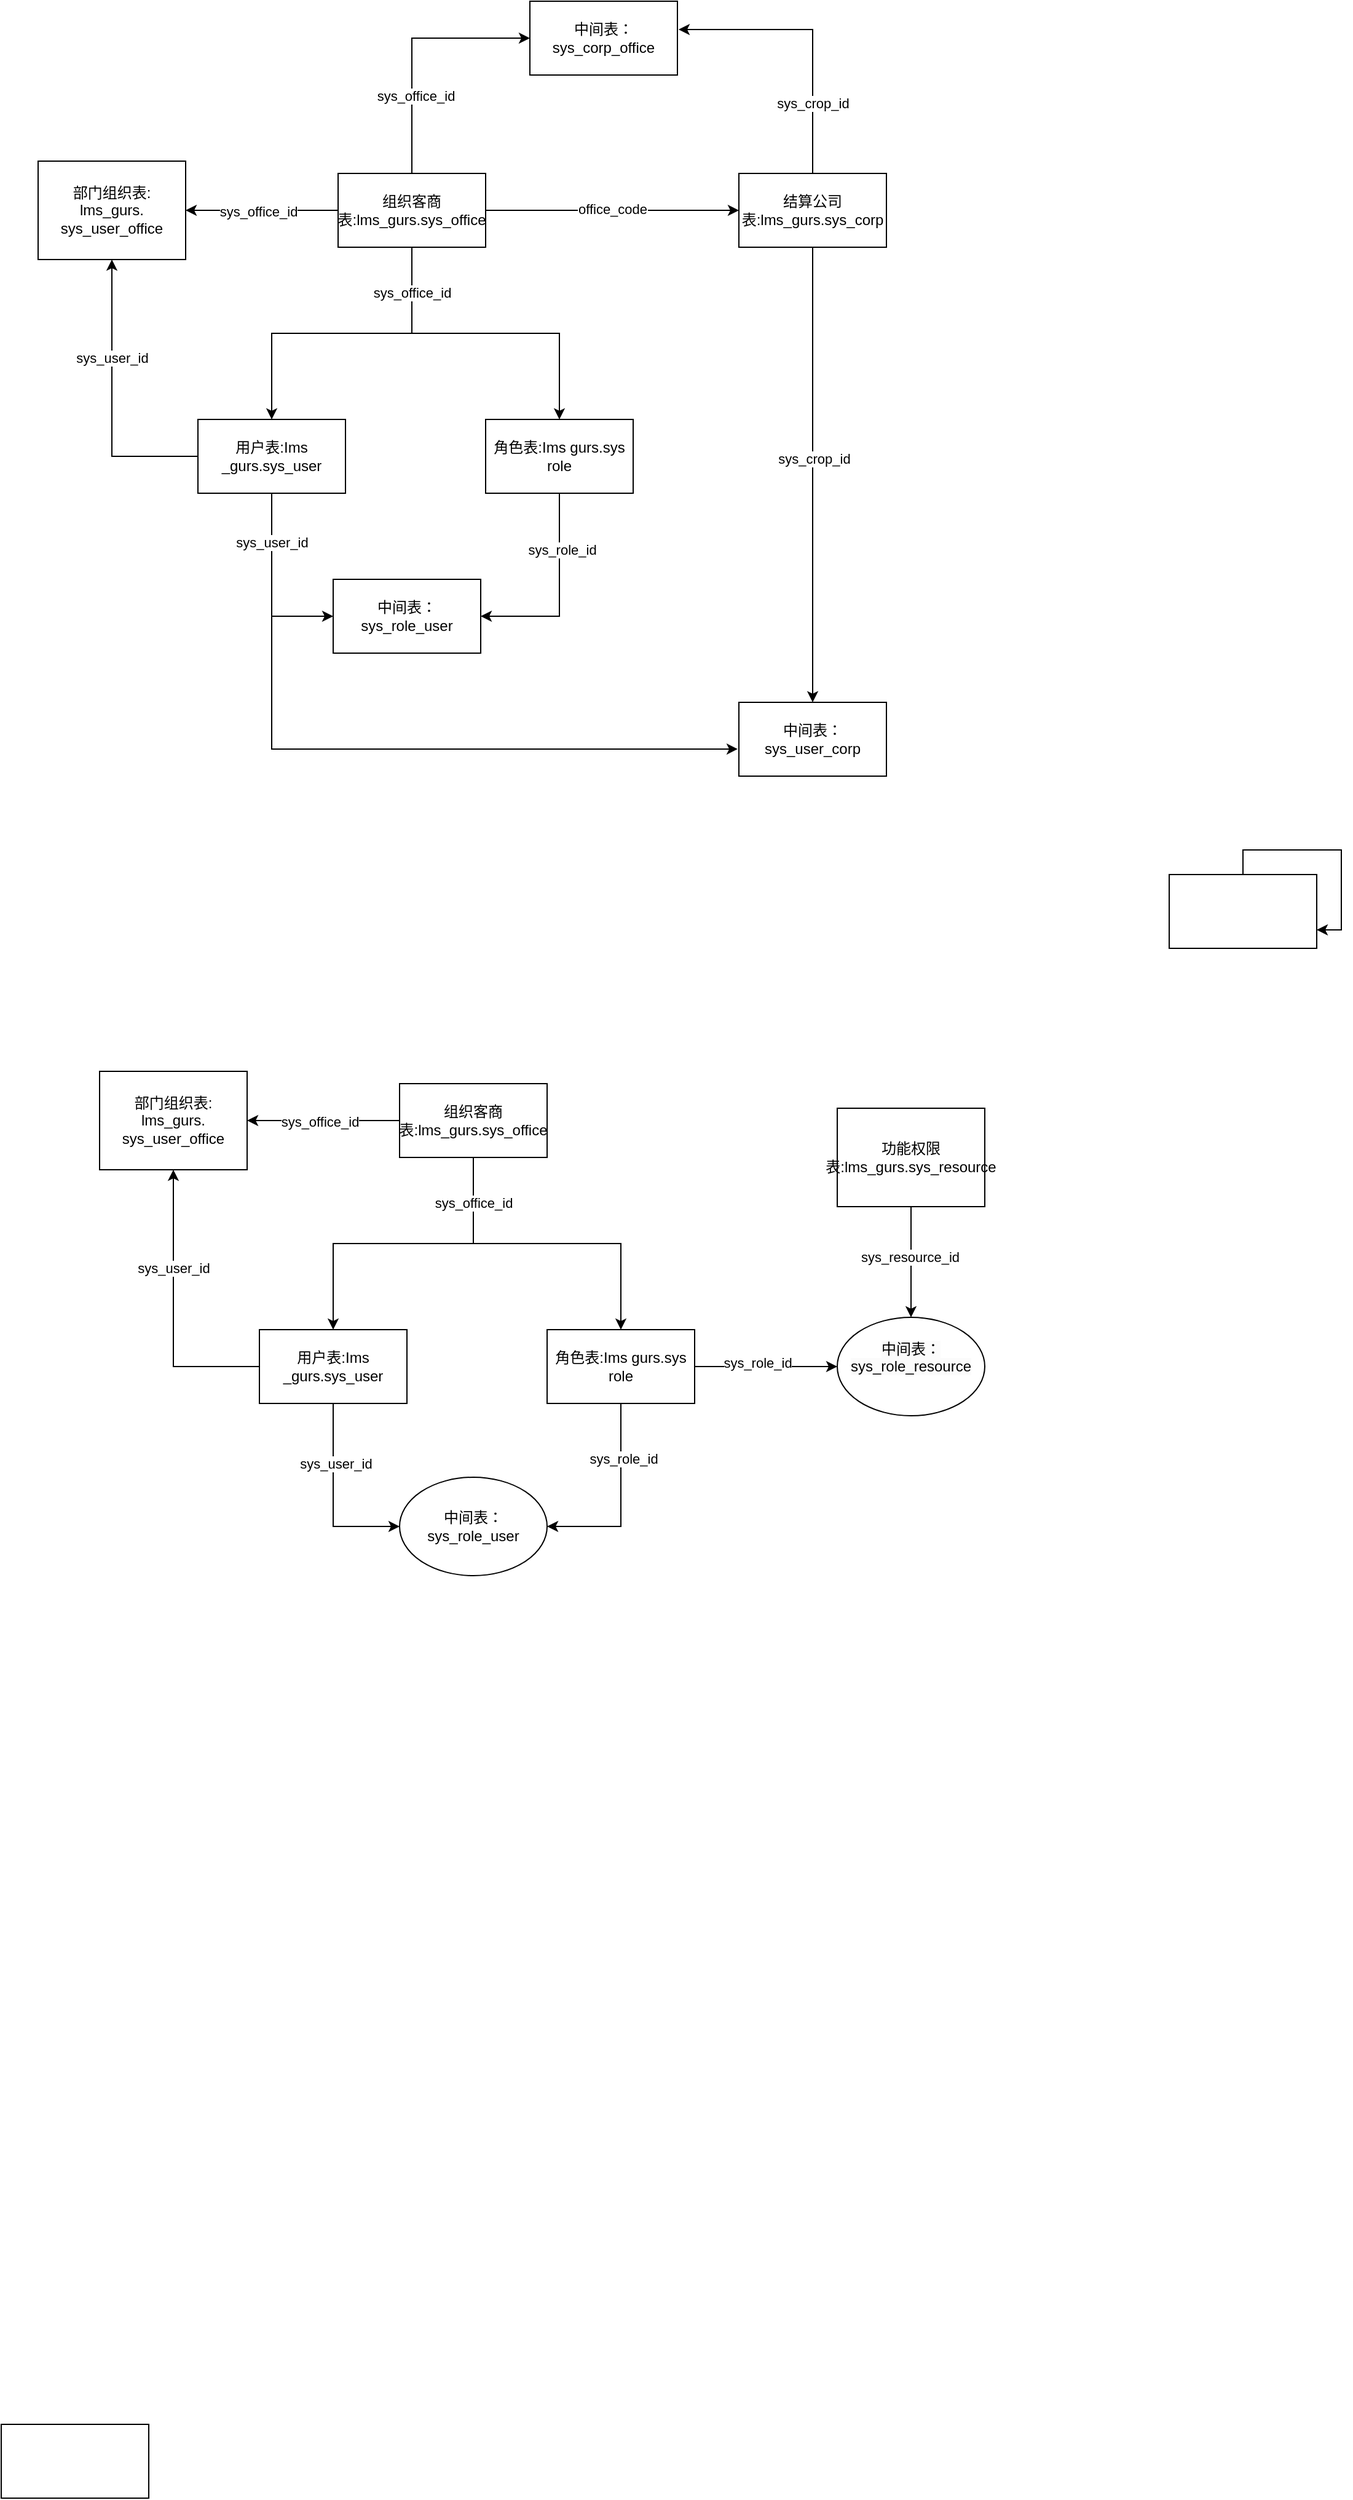 <mxfile version="21.5.2" type="github">
  <diagram name="第 1 页" id="4ew8PZEPK3dJcaRwwEB-">
    <mxGraphModel dx="959" dy="788" grid="1" gridSize="10" guides="1" tooltips="1" connect="1" arrows="1" fold="1" page="1" pageScale="1" pageWidth="827" pageHeight="1169" math="0" shadow="0">
      <root>
        <mxCell id="0" />
        <mxCell id="1" parent="0" />
        <mxCell id="svaLUTiNvap9th_CAUCk-18" style="edgeStyle=orthogonalEdgeStyle;rounded=0;orthogonalLoop=1;jettySize=auto;html=1;entryX=0.5;entryY=1;entryDx=0;entryDy=0;" parent="1" source="svaLUTiNvap9th_CAUCk-1" target="svaLUTiNvap9th_CAUCk-15" edge="1">
          <mxGeometry relative="1" as="geometry" />
        </mxCell>
        <mxCell id="svaLUTiNvap9th_CAUCk-19" value="sys_user_id" style="edgeLabel;html=1;align=center;verticalAlign=middle;resizable=0;points=[];" parent="svaLUTiNvap9th_CAUCk-18" vertex="1" connectable="0">
          <mxGeometry x="0.304" relative="1" as="geometry">
            <mxPoint as="offset" />
          </mxGeometry>
        </mxCell>
        <mxCell id="svaLUTiNvap9th_CAUCk-21" style="edgeStyle=orthogonalEdgeStyle;rounded=0;orthogonalLoop=1;jettySize=auto;html=1;exitX=0.5;exitY=1;exitDx=0;exitDy=0;entryX=0;entryY=0.5;entryDx=0;entryDy=0;" parent="1" source="svaLUTiNvap9th_CAUCk-1" target="svaLUTiNvap9th_CAUCk-20" edge="1">
          <mxGeometry relative="1" as="geometry" />
        </mxCell>
        <mxCell id="svaLUTiNvap9th_CAUCk-42" style="edgeStyle=orthogonalEdgeStyle;rounded=0;orthogonalLoop=1;jettySize=auto;html=1;exitX=0.5;exitY=1;exitDx=0;exitDy=0;entryX=-0.008;entryY=0.633;entryDx=0;entryDy=0;entryPerimeter=0;" parent="1" source="svaLUTiNvap9th_CAUCk-1" target="svaLUTiNvap9th_CAUCk-41" edge="1">
          <mxGeometry relative="1" as="geometry" />
        </mxCell>
        <mxCell id="svaLUTiNvap9th_CAUCk-43" value="sys_user_id" style="edgeLabel;html=1;align=center;verticalAlign=middle;resizable=0;points=[];" parent="svaLUTiNvap9th_CAUCk-42" vertex="1" connectable="0">
          <mxGeometry x="-0.864" relative="1" as="geometry">
            <mxPoint as="offset" />
          </mxGeometry>
        </mxCell>
        <mxCell id="svaLUTiNvap9th_CAUCk-1" value="用户表:Ims _gurs.sys_user" style="rounded=0;whiteSpace=wrap;html=1;" parent="1" vertex="1">
          <mxGeometry x="180" y="410" width="120" height="60" as="geometry" />
        </mxCell>
        <mxCell id="svaLUTiNvap9th_CAUCk-22" style="edgeStyle=orthogonalEdgeStyle;rounded=0;orthogonalLoop=1;jettySize=auto;html=1;exitX=0.5;exitY=1;exitDx=0;exitDy=0;entryX=1;entryY=0.5;entryDx=0;entryDy=0;" parent="1" source="svaLUTiNvap9th_CAUCk-2" target="svaLUTiNvap9th_CAUCk-20" edge="1">
          <mxGeometry relative="1" as="geometry" />
        </mxCell>
        <mxCell id="svaLUTiNvap9th_CAUCk-24" value="sys_role_id" style="edgeLabel;html=1;align=center;verticalAlign=middle;resizable=0;points=[];" parent="svaLUTiNvap9th_CAUCk-22" vertex="1" connectable="0">
          <mxGeometry x="-0.439" y="2" relative="1" as="geometry">
            <mxPoint as="offset" />
          </mxGeometry>
        </mxCell>
        <mxCell id="svaLUTiNvap9th_CAUCk-2" value="角色表:Ims gurs.sys role" style="rounded=0;whiteSpace=wrap;html=1;" parent="1" vertex="1">
          <mxGeometry x="414" y="410" width="120" height="60" as="geometry" />
        </mxCell>
        <mxCell id="svaLUTiNvap9th_CAUCk-7" style="edgeStyle=orthogonalEdgeStyle;rounded=0;orthogonalLoop=1;jettySize=auto;html=1;exitX=0.5;exitY=1;exitDx=0;exitDy=0;entryX=0.5;entryY=0;entryDx=0;entryDy=0;" parent="1" source="svaLUTiNvap9th_CAUCk-5" target="svaLUTiNvap9th_CAUCk-2" edge="1">
          <mxGeometry relative="1" as="geometry" />
        </mxCell>
        <mxCell id="svaLUTiNvap9th_CAUCk-9" style="edgeStyle=orthogonalEdgeStyle;rounded=0;orthogonalLoop=1;jettySize=auto;html=1;exitX=0.5;exitY=1;exitDx=0;exitDy=0;entryX=0.5;entryY=0;entryDx=0;entryDy=0;" parent="1" source="svaLUTiNvap9th_CAUCk-5" target="svaLUTiNvap9th_CAUCk-1" edge="1">
          <mxGeometry relative="1" as="geometry" />
        </mxCell>
        <mxCell id="svaLUTiNvap9th_CAUCk-11" value="sys_office_id" style="edgeLabel;html=1;align=center;verticalAlign=middle;resizable=0;points=[];" parent="svaLUTiNvap9th_CAUCk-9" vertex="1" connectable="0">
          <mxGeometry x="-0.709" relative="1" as="geometry">
            <mxPoint as="offset" />
          </mxGeometry>
        </mxCell>
        <mxCell id="svaLUTiNvap9th_CAUCk-16" style="edgeStyle=orthogonalEdgeStyle;rounded=0;orthogonalLoop=1;jettySize=auto;html=1;exitX=0;exitY=0.5;exitDx=0;exitDy=0;entryX=1;entryY=0.5;entryDx=0;entryDy=0;" parent="1" source="svaLUTiNvap9th_CAUCk-5" target="svaLUTiNvap9th_CAUCk-15" edge="1">
          <mxGeometry relative="1" as="geometry" />
        </mxCell>
        <mxCell id="svaLUTiNvap9th_CAUCk-17" value="sys_office_id" style="edgeLabel;html=1;align=center;verticalAlign=middle;resizable=0;points=[];" parent="svaLUTiNvap9th_CAUCk-16" vertex="1" connectable="0">
          <mxGeometry x="0.048" y="1" relative="1" as="geometry">
            <mxPoint as="offset" />
          </mxGeometry>
        </mxCell>
        <mxCell id="svaLUTiNvap9th_CAUCk-47" style="edgeStyle=orthogonalEdgeStyle;rounded=0;orthogonalLoop=1;jettySize=auto;html=1;exitX=0.5;exitY=0;exitDx=0;exitDy=0;entryX=0;entryY=0.5;entryDx=0;entryDy=0;" parent="1" source="svaLUTiNvap9th_CAUCk-5" target="svaLUTiNvap9th_CAUCk-46" edge="1">
          <mxGeometry relative="1" as="geometry" />
        </mxCell>
        <mxCell id="svaLUTiNvap9th_CAUCk-52" value="sys_office_id" style="edgeLabel;html=1;align=center;verticalAlign=middle;resizable=0;points=[];" parent="svaLUTiNvap9th_CAUCk-47" vertex="1" connectable="0">
          <mxGeometry x="-0.388" y="-3" relative="1" as="geometry">
            <mxPoint as="offset" />
          </mxGeometry>
        </mxCell>
        <mxCell id="svaLUTiNvap9th_CAUCk-53" style="edgeStyle=orthogonalEdgeStyle;rounded=0;orthogonalLoop=1;jettySize=auto;html=1;exitX=1;exitY=0.5;exitDx=0;exitDy=0;entryX=0;entryY=0.5;entryDx=0;entryDy=0;" parent="1" source="svaLUTiNvap9th_CAUCk-5" target="svaLUTiNvap9th_CAUCk-38" edge="1">
          <mxGeometry relative="1" as="geometry" />
        </mxCell>
        <mxCell id="svaLUTiNvap9th_CAUCk-54" value="office_code" style="edgeLabel;html=1;align=center;verticalAlign=middle;resizable=0;points=[];" parent="svaLUTiNvap9th_CAUCk-53" vertex="1" connectable="0">
          <mxGeometry y="1" relative="1" as="geometry">
            <mxPoint as="offset" />
          </mxGeometry>
        </mxCell>
        <mxCell id="svaLUTiNvap9th_CAUCk-5" value="组织客商表:lms_gurs.sys_office" style="rounded=0;whiteSpace=wrap;html=1;" parent="1" vertex="1">
          <mxGeometry x="294" y="210" width="120" height="60" as="geometry" />
        </mxCell>
        <mxCell id="svaLUTiNvap9th_CAUCk-15" value="部门组织表:&lt;br&gt;lms_gurs.&lt;br&gt;sys_user_office" style="rounded=0;whiteSpace=wrap;html=1;" parent="1" vertex="1">
          <mxGeometry x="50" y="200" width="120" height="80" as="geometry" />
        </mxCell>
        <mxCell id="svaLUTiNvap9th_CAUCk-20" value="中间表：&lt;br&gt;sys_role_user" style="rounded=0;whiteSpace=wrap;html=1;" parent="1" vertex="1">
          <mxGeometry x="290" y="540" width="120" height="60" as="geometry" />
        </mxCell>
        <mxCell id="svaLUTiNvap9th_CAUCk-34" value="" style="rounded=0;whiteSpace=wrap;html=1;" parent="1" vertex="1">
          <mxGeometry x="20" y="2040" width="120" height="60" as="geometry" />
        </mxCell>
        <mxCell id="svaLUTiNvap9th_CAUCk-35" value="" style="rounded=0;whiteSpace=wrap;html=1;" parent="1" vertex="1">
          <mxGeometry x="970" y="780" width="120" height="60" as="geometry" />
        </mxCell>
        <mxCell id="svaLUTiNvap9th_CAUCk-36" style="edgeStyle=orthogonalEdgeStyle;rounded=0;orthogonalLoop=1;jettySize=auto;html=1;entryX=1;entryY=0.75;entryDx=0;entryDy=0;" parent="1" source="svaLUTiNvap9th_CAUCk-35" target="svaLUTiNvap9th_CAUCk-35" edge="1">
          <mxGeometry relative="1" as="geometry" />
        </mxCell>
        <mxCell id="svaLUTiNvap9th_CAUCk-44" style="edgeStyle=orthogonalEdgeStyle;rounded=0;orthogonalLoop=1;jettySize=auto;html=1;exitX=0.5;exitY=1;exitDx=0;exitDy=0;entryX=0.5;entryY=0;entryDx=0;entryDy=0;" parent="1" source="svaLUTiNvap9th_CAUCk-38" target="svaLUTiNvap9th_CAUCk-41" edge="1">
          <mxGeometry relative="1" as="geometry" />
        </mxCell>
        <mxCell id="svaLUTiNvap9th_CAUCk-45" value="sys_crop_id" style="edgeLabel;html=1;align=center;verticalAlign=middle;resizable=0;points=[];" parent="svaLUTiNvap9th_CAUCk-44" vertex="1" connectable="0">
          <mxGeometry x="-0.07" y="1" relative="1" as="geometry">
            <mxPoint as="offset" />
          </mxGeometry>
        </mxCell>
        <mxCell id="svaLUTiNvap9th_CAUCk-50" style="edgeStyle=orthogonalEdgeStyle;rounded=0;orthogonalLoop=1;jettySize=auto;html=1;exitX=0.5;exitY=0;exitDx=0;exitDy=0;entryX=1.008;entryY=0.383;entryDx=0;entryDy=0;entryPerimeter=0;" parent="1" source="svaLUTiNvap9th_CAUCk-38" target="svaLUTiNvap9th_CAUCk-46" edge="1">
          <mxGeometry relative="1" as="geometry">
            <Array as="points">
              <mxPoint x="680" y="93" />
            </Array>
          </mxGeometry>
        </mxCell>
        <mxCell id="svaLUTiNvap9th_CAUCk-51" value="sys_crop_id" style="edgeLabel;html=1;align=center;verticalAlign=middle;resizable=0;points=[];" parent="svaLUTiNvap9th_CAUCk-50" vertex="1" connectable="0">
          <mxGeometry x="-0.496" relative="1" as="geometry">
            <mxPoint as="offset" />
          </mxGeometry>
        </mxCell>
        <mxCell id="svaLUTiNvap9th_CAUCk-38" value="结算公司表:lms_gurs.sys_corp" style="rounded=0;whiteSpace=wrap;html=1;" parent="1" vertex="1">
          <mxGeometry x="620" y="210" width="120" height="60" as="geometry" />
        </mxCell>
        <mxCell id="svaLUTiNvap9th_CAUCk-41" value="中间表：&lt;br&gt;sys_user_corp" style="rounded=0;whiteSpace=wrap;html=1;" parent="1" vertex="1">
          <mxGeometry x="620" y="640" width="120" height="60" as="geometry" />
        </mxCell>
        <mxCell id="svaLUTiNvap9th_CAUCk-46" value="中间表：&lt;br&gt;sys_corp_office" style="rounded=0;whiteSpace=wrap;html=1;" parent="1" vertex="1">
          <mxGeometry x="450" y="70" width="120" height="60" as="geometry" />
        </mxCell>
        <mxCell id="XPQJNYcvb4iUz5Zz5W3D-29" style="edgeStyle=orthogonalEdgeStyle;rounded=0;orthogonalLoop=1;jettySize=auto;html=1;entryX=0.5;entryY=1;entryDx=0;entryDy=0;" edge="1" parent="1" source="XPQJNYcvb4iUz5Zz5W3D-34" target="XPQJNYcvb4iUz5Zz5W3D-48">
          <mxGeometry relative="1" as="geometry" />
        </mxCell>
        <mxCell id="XPQJNYcvb4iUz5Zz5W3D-30" value="sys_user_id" style="edgeLabel;html=1;align=center;verticalAlign=middle;resizable=0;points=[];" vertex="1" connectable="0" parent="XPQJNYcvb4iUz5Zz5W3D-29">
          <mxGeometry x="0.304" relative="1" as="geometry">
            <mxPoint as="offset" />
          </mxGeometry>
        </mxCell>
        <mxCell id="XPQJNYcvb4iUz5Zz5W3D-31" style="edgeStyle=orthogonalEdgeStyle;rounded=0;orthogonalLoop=1;jettySize=auto;html=1;exitX=0.5;exitY=1;exitDx=0;exitDy=0;entryX=0;entryY=0.5;entryDx=0;entryDy=0;" edge="1" parent="1" source="XPQJNYcvb4iUz5Zz5W3D-34" target="XPQJNYcvb4iUz5Zz5W3D-68">
          <mxGeometry relative="1" as="geometry">
            <mxPoint x="340" y="1310" as="targetPoint" />
          </mxGeometry>
        </mxCell>
        <mxCell id="XPQJNYcvb4iUz5Zz5W3D-57" value="sys_user_id" style="edgeLabel;html=1;align=center;verticalAlign=middle;resizable=0;points=[];" vertex="1" connectable="0" parent="XPQJNYcvb4iUz5Zz5W3D-31">
          <mxGeometry x="-0.373" y="2" relative="1" as="geometry">
            <mxPoint as="offset" />
          </mxGeometry>
        </mxCell>
        <mxCell id="XPQJNYcvb4iUz5Zz5W3D-34" value="用户表:Ims _gurs.sys_user" style="rounded=0;whiteSpace=wrap;html=1;" vertex="1" parent="1">
          <mxGeometry x="230" y="1150" width="120" height="60" as="geometry" />
        </mxCell>
        <mxCell id="XPQJNYcvb4iUz5Zz5W3D-35" style="edgeStyle=orthogonalEdgeStyle;rounded=0;orthogonalLoop=1;jettySize=auto;html=1;exitX=0.5;exitY=1;exitDx=0;exitDy=0;entryX=1;entryY=0.5;entryDx=0;entryDy=0;" edge="1" parent="1" source="XPQJNYcvb4iUz5Zz5W3D-37" target="XPQJNYcvb4iUz5Zz5W3D-68">
          <mxGeometry relative="1" as="geometry">
            <mxPoint x="460" y="1310" as="targetPoint" />
          </mxGeometry>
        </mxCell>
        <mxCell id="XPQJNYcvb4iUz5Zz5W3D-36" value="sys_role_id" style="edgeLabel;html=1;align=center;verticalAlign=middle;resizable=0;points=[];" vertex="1" connectable="0" parent="XPQJNYcvb4iUz5Zz5W3D-35">
          <mxGeometry x="-0.439" y="2" relative="1" as="geometry">
            <mxPoint as="offset" />
          </mxGeometry>
        </mxCell>
        <mxCell id="XPQJNYcvb4iUz5Zz5W3D-60" style="edgeStyle=orthogonalEdgeStyle;rounded=0;orthogonalLoop=1;jettySize=auto;html=1;exitX=1;exitY=0.5;exitDx=0;exitDy=0;entryX=0;entryY=0.5;entryDx=0;entryDy=0;" edge="1" parent="1" source="XPQJNYcvb4iUz5Zz5W3D-37" target="XPQJNYcvb4iUz5Zz5W3D-64">
          <mxGeometry relative="1" as="geometry">
            <mxPoint x="700" y="1180" as="targetPoint" />
          </mxGeometry>
        </mxCell>
        <mxCell id="XPQJNYcvb4iUz5Zz5W3D-62" value="sys_role_id" style="edgeLabel;html=1;align=center;verticalAlign=middle;resizable=0;points=[];" vertex="1" connectable="0" parent="XPQJNYcvb4iUz5Zz5W3D-60">
          <mxGeometry x="-0.121" y="3" relative="1" as="geometry">
            <mxPoint as="offset" />
          </mxGeometry>
        </mxCell>
        <mxCell id="XPQJNYcvb4iUz5Zz5W3D-37" value="角色表:Ims gurs.sys role" style="rounded=0;whiteSpace=wrap;html=1;" vertex="1" parent="1">
          <mxGeometry x="464" y="1150" width="120" height="60" as="geometry" />
        </mxCell>
        <mxCell id="XPQJNYcvb4iUz5Zz5W3D-38" style="edgeStyle=orthogonalEdgeStyle;rounded=0;orthogonalLoop=1;jettySize=auto;html=1;exitX=0.5;exitY=1;exitDx=0;exitDy=0;entryX=0.5;entryY=0;entryDx=0;entryDy=0;" edge="1" parent="1" source="XPQJNYcvb4iUz5Zz5W3D-47" target="XPQJNYcvb4iUz5Zz5W3D-37">
          <mxGeometry relative="1" as="geometry" />
        </mxCell>
        <mxCell id="XPQJNYcvb4iUz5Zz5W3D-39" style="edgeStyle=orthogonalEdgeStyle;rounded=0;orthogonalLoop=1;jettySize=auto;html=1;exitX=0.5;exitY=1;exitDx=0;exitDy=0;entryX=0.5;entryY=0;entryDx=0;entryDy=0;" edge="1" parent="1" source="XPQJNYcvb4iUz5Zz5W3D-47" target="XPQJNYcvb4iUz5Zz5W3D-34">
          <mxGeometry relative="1" as="geometry" />
        </mxCell>
        <mxCell id="XPQJNYcvb4iUz5Zz5W3D-40" value="sys_office_id" style="edgeLabel;html=1;align=center;verticalAlign=middle;resizable=0;points=[];" vertex="1" connectable="0" parent="XPQJNYcvb4iUz5Zz5W3D-39">
          <mxGeometry x="-0.709" relative="1" as="geometry">
            <mxPoint as="offset" />
          </mxGeometry>
        </mxCell>
        <mxCell id="XPQJNYcvb4iUz5Zz5W3D-41" style="edgeStyle=orthogonalEdgeStyle;rounded=0;orthogonalLoop=1;jettySize=auto;html=1;exitX=0;exitY=0.5;exitDx=0;exitDy=0;entryX=1;entryY=0.5;entryDx=0;entryDy=0;" edge="1" parent="1" source="XPQJNYcvb4iUz5Zz5W3D-47" target="XPQJNYcvb4iUz5Zz5W3D-48">
          <mxGeometry relative="1" as="geometry" />
        </mxCell>
        <mxCell id="XPQJNYcvb4iUz5Zz5W3D-42" value="sys_office_id" style="edgeLabel;html=1;align=center;verticalAlign=middle;resizable=0;points=[];" vertex="1" connectable="0" parent="XPQJNYcvb4iUz5Zz5W3D-41">
          <mxGeometry x="0.048" y="1" relative="1" as="geometry">
            <mxPoint as="offset" />
          </mxGeometry>
        </mxCell>
        <mxCell id="XPQJNYcvb4iUz5Zz5W3D-47" value="组织客商表:lms_gurs.sys_office" style="rounded=0;whiteSpace=wrap;html=1;" vertex="1" parent="1">
          <mxGeometry x="344" y="950" width="120" height="60" as="geometry" />
        </mxCell>
        <mxCell id="XPQJNYcvb4iUz5Zz5W3D-48" value="部门组织表:&lt;br&gt;lms_gurs.&lt;br&gt;sys_user_office" style="rounded=0;whiteSpace=wrap;html=1;" vertex="1" parent="1">
          <mxGeometry x="100" y="940" width="120" height="80" as="geometry" />
        </mxCell>
        <mxCell id="XPQJNYcvb4iUz5Zz5W3D-61" style="edgeStyle=orthogonalEdgeStyle;rounded=0;orthogonalLoop=1;jettySize=auto;html=1;exitX=0.5;exitY=1;exitDx=0;exitDy=0;entryX=0.5;entryY=0;entryDx=0;entryDy=0;" edge="1" parent="1" source="XPQJNYcvb4iUz5Zz5W3D-58" target="XPQJNYcvb4iUz5Zz5W3D-64">
          <mxGeometry relative="1" as="geometry">
            <mxPoint x="760" y="1150" as="targetPoint" />
          </mxGeometry>
        </mxCell>
        <mxCell id="XPQJNYcvb4iUz5Zz5W3D-63" value="sys_resource_id" style="edgeLabel;html=1;align=center;verticalAlign=middle;resizable=0;points=[];" vertex="1" connectable="0" parent="XPQJNYcvb4iUz5Zz5W3D-61">
          <mxGeometry x="-0.1" y="-1" relative="1" as="geometry">
            <mxPoint as="offset" />
          </mxGeometry>
        </mxCell>
        <mxCell id="XPQJNYcvb4iUz5Zz5W3D-58" value="功能权限表:lms_gurs.sys_resource" style="rounded=0;whiteSpace=wrap;html=1;" vertex="1" parent="1">
          <mxGeometry x="700" y="970" width="120" height="80" as="geometry" />
        </mxCell>
        <mxCell id="XPQJNYcvb4iUz5Zz5W3D-64" value="&#xa;&lt;span style=&quot;color: rgb(0, 0, 0); font-family: Helvetica; font-size: 12px; font-style: normal; font-variant-ligatures: normal; font-variant-caps: normal; font-weight: 400; letter-spacing: normal; orphans: 2; text-align: center; text-indent: 0px; text-transform: none; widows: 2; word-spacing: 0px; -webkit-text-stroke-width: 0px; background-color: rgb(251, 251, 251); text-decoration-thickness: initial; text-decoration-style: initial; text-decoration-color: initial; float: none; display: inline !important;&quot;&gt;中间表：&lt;/span&gt;&lt;br style=&quot;border-color: var(--border-color); color: rgb(0, 0, 0); font-family: Helvetica; font-size: 12px; font-style: normal; font-variant-ligatures: normal; font-variant-caps: normal; font-weight: 400; letter-spacing: normal; orphans: 2; text-align: center; text-indent: 0px; text-transform: none; widows: 2; word-spacing: 0px; -webkit-text-stroke-width: 0px; background-color: rgb(251, 251, 251); text-decoration-thickness: initial; text-decoration-style: initial; text-decoration-color: initial;&quot;&gt;&lt;span style=&quot;color: rgb(0, 0, 0); font-family: Helvetica; font-size: 12px; font-style: normal; font-variant-ligatures: normal; font-variant-caps: normal; font-weight: 400; letter-spacing: normal; orphans: 2; text-align: center; text-indent: 0px; text-transform: none; widows: 2; word-spacing: 0px; -webkit-text-stroke-width: 0px; background-color: rgb(251, 251, 251); text-decoration-thickness: initial; text-decoration-style: initial; text-decoration-color: initial; float: none; display: inline !important;&quot;&gt;sys_role_resource&lt;/span&gt;&#xa;&#xa;" style="ellipse;whiteSpace=wrap;html=1;" vertex="1" parent="1">
          <mxGeometry x="700" y="1140" width="120" height="80" as="geometry" />
        </mxCell>
        <mxCell id="XPQJNYcvb4iUz5Zz5W3D-68" value="中间表：&lt;br style=&quot;border-color: var(--border-color);&quot;&gt;sys_role_user" style="ellipse;whiteSpace=wrap;html=1;" vertex="1" parent="1">
          <mxGeometry x="344" y="1270" width="120" height="80" as="geometry" />
        </mxCell>
      </root>
    </mxGraphModel>
  </diagram>
</mxfile>
